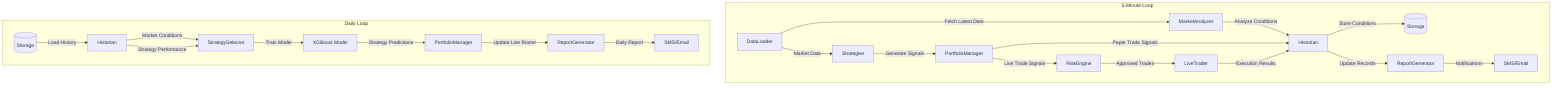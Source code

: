 flowchart TD
    subgraph "5-Minute Loop"
        A[DataLoader] -->|Fetch Latest Data| B[MarketAnalyzer]
        B -->|Analyze Conditions| C[Historian]
        C -->|Store Conditions| D[(Storage)]
        
        A -->|Market Data| E[Strategies]
        E -->|Generate Signals| F[PortfolioManager]
        
        F -->|Paper Trade Signals| C
        F -->|Live Trade Signals| G[RiskEngine]
        G -->|Approved Trades| H[LiveTrader]
        H -->|Execution Results| C
        
        C -->|Update Records| I[ReportGenerator]
        I -->|Notifications| J[SMS/Email]
    end

    subgraph "Daily Loop"
        K[(Storage)] -->|Load History| L[Historian]
        L -->|Market Conditions| M[StrategySelector]
        L -->|Strategy Performance| M
        
        M -->|Train Model| N[XGBoost Model]
        N -->|Strategy Predictions| O[PortfolioManager]
        
        O -->|Update Live Roster| P[ReportGenerator]
        P -->|Daily Report| Q[SMS/Email]
    end